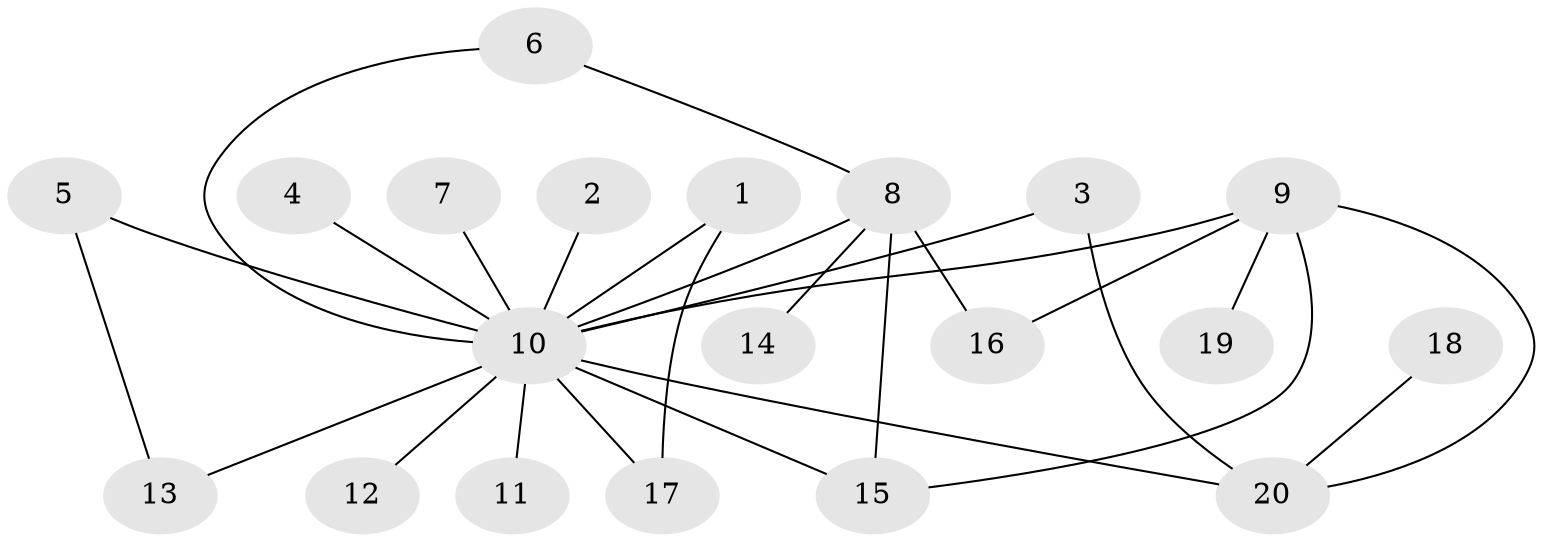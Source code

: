 // original degree distribution, {1: 0.48, 3: 0.14, 20: 0.02, 2: 0.28, 8: 0.04, 6: 0.02, 5: 0.02}
// Generated by graph-tools (version 1.1) at 2025/36/03/04/25 23:36:53]
// undirected, 20 vertices, 27 edges
graph export_dot {
  node [color=gray90,style=filled];
  1;
  2;
  3;
  4;
  5;
  6;
  7;
  8;
  9;
  10;
  11;
  12;
  13;
  14;
  15;
  16;
  17;
  18;
  19;
  20;
  1 -- 10 [weight=1.0];
  1 -- 17 [weight=1.0];
  2 -- 10 [weight=1.0];
  3 -- 10 [weight=1.0];
  3 -- 20 [weight=1.0];
  4 -- 10 [weight=1.0];
  5 -- 10 [weight=1.0];
  5 -- 13 [weight=1.0];
  6 -- 8 [weight=1.0];
  6 -- 10 [weight=1.0];
  7 -- 10 [weight=1.0];
  8 -- 10 [weight=1.0];
  8 -- 14 [weight=1.0];
  8 -- 15 [weight=1.0];
  8 -- 16 [weight=1.0];
  9 -- 10 [weight=1.0];
  9 -- 15 [weight=2.0];
  9 -- 16 [weight=1.0];
  9 -- 19 [weight=1.0];
  9 -- 20 [weight=1.0];
  10 -- 11 [weight=1.0];
  10 -- 12 [weight=1.0];
  10 -- 13 [weight=1.0];
  10 -- 15 [weight=2.0];
  10 -- 17 [weight=1.0];
  10 -- 20 [weight=1.0];
  18 -- 20 [weight=1.0];
}
